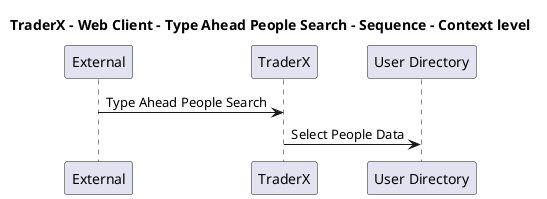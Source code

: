 @startuml

title TraderX - Web Client - Type Ahead People Search - Sequence - Context level

participant "External" as C4InterFlow.SoftwareSystems.ExternalSystem
participant "TraderX" as TraderX.SoftwareSystems.TraderX
participant "User Directory" as TraderX.SoftwareSystems.UserDirectory

C4InterFlow.SoftwareSystems.ExternalSystem -> TraderX.SoftwareSystems.TraderX : Type Ahead People Search
TraderX.SoftwareSystems.TraderX -> TraderX.SoftwareSystems.UserDirectory : Select People Data


@enduml
